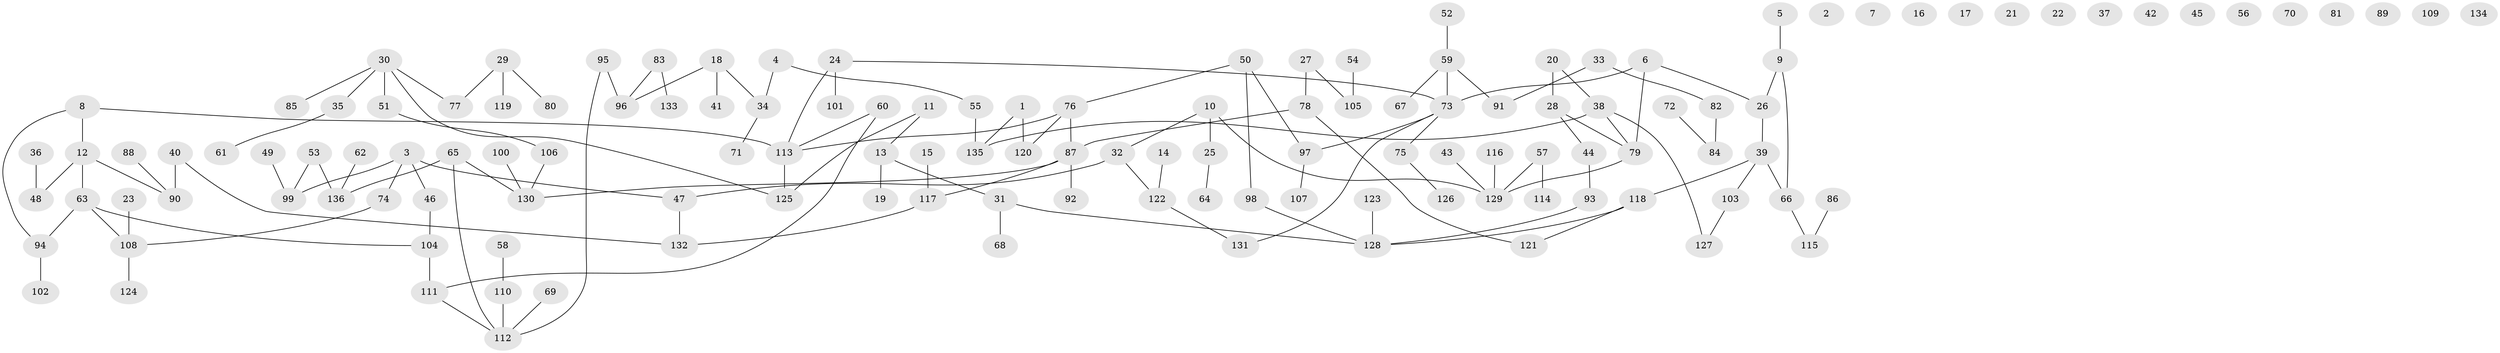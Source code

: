 // Generated by graph-tools (version 1.1) at 2025/25/03/09/25 03:25:21]
// undirected, 136 vertices, 140 edges
graph export_dot {
graph [start="1"]
  node [color=gray90,style=filled];
  1;
  2;
  3;
  4;
  5;
  6;
  7;
  8;
  9;
  10;
  11;
  12;
  13;
  14;
  15;
  16;
  17;
  18;
  19;
  20;
  21;
  22;
  23;
  24;
  25;
  26;
  27;
  28;
  29;
  30;
  31;
  32;
  33;
  34;
  35;
  36;
  37;
  38;
  39;
  40;
  41;
  42;
  43;
  44;
  45;
  46;
  47;
  48;
  49;
  50;
  51;
  52;
  53;
  54;
  55;
  56;
  57;
  58;
  59;
  60;
  61;
  62;
  63;
  64;
  65;
  66;
  67;
  68;
  69;
  70;
  71;
  72;
  73;
  74;
  75;
  76;
  77;
  78;
  79;
  80;
  81;
  82;
  83;
  84;
  85;
  86;
  87;
  88;
  89;
  90;
  91;
  92;
  93;
  94;
  95;
  96;
  97;
  98;
  99;
  100;
  101;
  102;
  103;
  104;
  105;
  106;
  107;
  108;
  109;
  110;
  111;
  112;
  113;
  114;
  115;
  116;
  117;
  118;
  119;
  120;
  121;
  122;
  123;
  124;
  125;
  126;
  127;
  128;
  129;
  130;
  131;
  132;
  133;
  134;
  135;
  136;
  1 -- 120;
  1 -- 135;
  3 -- 46;
  3 -- 47;
  3 -- 74;
  3 -- 99;
  4 -- 34;
  4 -- 55;
  5 -- 9;
  6 -- 26;
  6 -- 73;
  6 -- 79;
  8 -- 12;
  8 -- 94;
  8 -- 113;
  9 -- 26;
  9 -- 66;
  10 -- 25;
  10 -- 32;
  10 -- 129;
  11 -- 13;
  11 -- 125;
  12 -- 48;
  12 -- 63;
  12 -- 90;
  13 -- 19;
  13 -- 31;
  14 -- 122;
  15 -- 117;
  18 -- 34;
  18 -- 41;
  18 -- 96;
  20 -- 28;
  20 -- 38;
  23 -- 108;
  24 -- 73;
  24 -- 101;
  24 -- 113;
  25 -- 64;
  26 -- 39;
  27 -- 78;
  27 -- 105;
  28 -- 44;
  28 -- 79;
  29 -- 77;
  29 -- 80;
  29 -- 119;
  30 -- 35;
  30 -- 51;
  30 -- 77;
  30 -- 85;
  30 -- 125;
  31 -- 68;
  31 -- 128;
  32 -- 47;
  32 -- 122;
  33 -- 82;
  33 -- 91;
  34 -- 71;
  35 -- 61;
  36 -- 48;
  38 -- 79;
  38 -- 127;
  38 -- 135;
  39 -- 66;
  39 -- 103;
  39 -- 118;
  40 -- 90;
  40 -- 132;
  43 -- 129;
  44 -- 93;
  46 -- 104;
  47 -- 132;
  49 -- 99;
  50 -- 76;
  50 -- 97;
  50 -- 98;
  51 -- 106;
  52 -- 59;
  53 -- 99;
  53 -- 136;
  54 -- 105;
  55 -- 135;
  57 -- 114;
  57 -- 129;
  58 -- 110;
  59 -- 67;
  59 -- 73;
  59 -- 91;
  60 -- 111;
  60 -- 113;
  62 -- 136;
  63 -- 94;
  63 -- 104;
  63 -- 108;
  65 -- 112;
  65 -- 130;
  65 -- 136;
  66 -- 115;
  69 -- 112;
  72 -- 84;
  73 -- 75;
  73 -- 97;
  73 -- 131;
  74 -- 108;
  75 -- 126;
  76 -- 87;
  76 -- 113;
  76 -- 120;
  78 -- 87;
  78 -- 121;
  79 -- 129;
  82 -- 84;
  83 -- 96;
  83 -- 133;
  86 -- 115;
  87 -- 92;
  87 -- 117;
  87 -- 130;
  88 -- 90;
  93 -- 128;
  94 -- 102;
  95 -- 96;
  95 -- 112;
  97 -- 107;
  98 -- 128;
  100 -- 130;
  103 -- 127;
  104 -- 111;
  106 -- 130;
  108 -- 124;
  110 -- 112;
  111 -- 112;
  113 -- 125;
  116 -- 129;
  117 -- 132;
  118 -- 121;
  118 -- 128;
  122 -- 131;
  123 -- 128;
}
